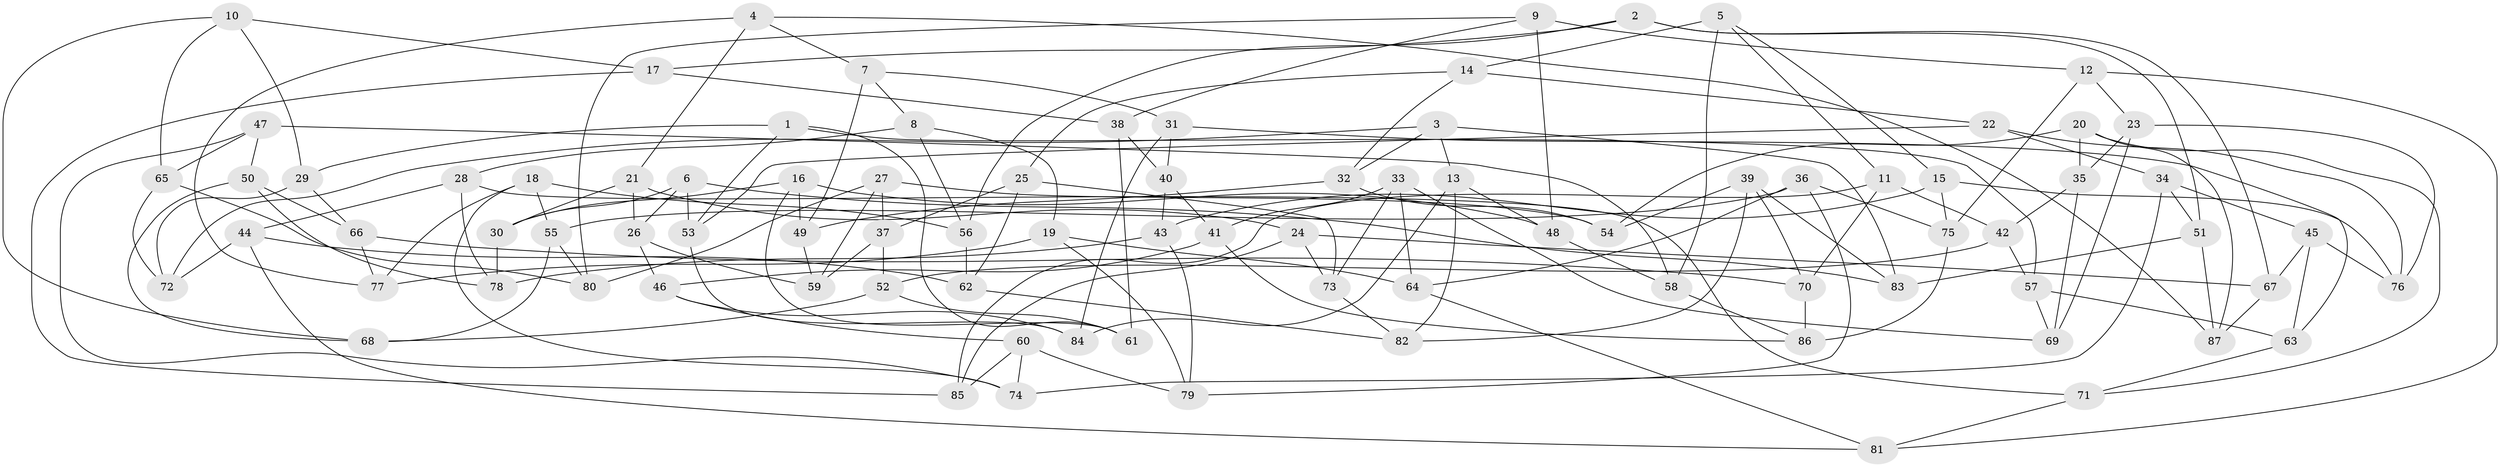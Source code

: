 // Generated by graph-tools (version 1.1) at 2025/57/03/09/25 04:57:40]
// undirected, 87 vertices, 174 edges
graph export_dot {
graph [start="1"]
  node [color=gray90,style=filled];
  1;
  2;
  3;
  4;
  5;
  6;
  7;
  8;
  9;
  10;
  11;
  12;
  13;
  14;
  15;
  16;
  17;
  18;
  19;
  20;
  21;
  22;
  23;
  24;
  25;
  26;
  27;
  28;
  29;
  30;
  31;
  32;
  33;
  34;
  35;
  36;
  37;
  38;
  39;
  40;
  41;
  42;
  43;
  44;
  45;
  46;
  47;
  48;
  49;
  50;
  51;
  52;
  53;
  54;
  55;
  56;
  57;
  58;
  59;
  60;
  61;
  62;
  63;
  64;
  65;
  66;
  67;
  68;
  69;
  70;
  71;
  72;
  73;
  74;
  75;
  76;
  77;
  78;
  79;
  80;
  81;
  82;
  83;
  84;
  85;
  86;
  87;
  1 -- 53;
  1 -- 57;
  1 -- 29;
  1 -- 61;
  2 -- 51;
  2 -- 67;
  2 -- 56;
  2 -- 17;
  3 -- 83;
  3 -- 72;
  3 -- 13;
  3 -- 32;
  4 -- 21;
  4 -- 87;
  4 -- 7;
  4 -- 77;
  5 -- 14;
  5 -- 58;
  5 -- 11;
  5 -- 15;
  6 -- 26;
  6 -- 30;
  6 -- 83;
  6 -- 53;
  7 -- 8;
  7 -- 49;
  7 -- 31;
  8 -- 28;
  8 -- 19;
  8 -- 56;
  9 -- 38;
  9 -- 80;
  9 -- 48;
  9 -- 12;
  10 -- 68;
  10 -- 17;
  10 -- 65;
  10 -- 29;
  11 -- 70;
  11 -- 42;
  11 -- 85;
  12 -- 75;
  12 -- 81;
  12 -- 23;
  13 -- 84;
  13 -- 82;
  13 -- 48;
  14 -- 25;
  14 -- 22;
  14 -- 32;
  15 -- 75;
  15 -- 43;
  15 -- 76;
  16 -- 49;
  16 -- 61;
  16 -- 30;
  16 -- 48;
  17 -- 38;
  17 -- 85;
  18 -- 77;
  18 -- 74;
  18 -- 55;
  18 -- 56;
  19 -- 64;
  19 -- 77;
  19 -- 79;
  20 -- 87;
  20 -- 54;
  20 -- 71;
  20 -- 35;
  21 -- 30;
  21 -- 26;
  21 -- 24;
  22 -- 53;
  22 -- 34;
  22 -- 76;
  23 -- 76;
  23 -- 69;
  23 -- 35;
  24 -- 85;
  24 -- 67;
  24 -- 73;
  25 -- 37;
  25 -- 73;
  25 -- 62;
  26 -- 46;
  26 -- 59;
  27 -- 37;
  27 -- 54;
  27 -- 80;
  27 -- 59;
  28 -- 71;
  28 -- 44;
  28 -- 78;
  29 -- 66;
  29 -- 72;
  30 -- 78;
  31 -- 63;
  31 -- 40;
  31 -- 84;
  32 -- 49;
  32 -- 54;
  33 -- 64;
  33 -- 69;
  33 -- 41;
  33 -- 73;
  34 -- 51;
  34 -- 45;
  34 -- 74;
  35 -- 42;
  35 -- 69;
  36 -- 75;
  36 -- 64;
  36 -- 55;
  36 -- 79;
  37 -- 52;
  37 -- 59;
  38 -- 61;
  38 -- 40;
  39 -- 70;
  39 -- 82;
  39 -- 83;
  39 -- 54;
  40 -- 41;
  40 -- 43;
  41 -- 46;
  41 -- 86;
  42 -- 52;
  42 -- 57;
  43 -- 79;
  43 -- 78;
  44 -- 62;
  44 -- 81;
  44 -- 72;
  45 -- 76;
  45 -- 67;
  45 -- 63;
  46 -- 60;
  46 -- 84;
  47 -- 58;
  47 -- 65;
  47 -- 74;
  47 -- 50;
  48 -- 58;
  49 -- 59;
  50 -- 66;
  50 -- 68;
  50 -- 78;
  51 -- 87;
  51 -- 83;
  52 -- 61;
  52 -- 68;
  53 -- 84;
  55 -- 80;
  55 -- 68;
  56 -- 62;
  57 -- 69;
  57 -- 63;
  58 -- 86;
  60 -- 79;
  60 -- 85;
  60 -- 74;
  62 -- 82;
  63 -- 71;
  64 -- 81;
  65 -- 72;
  65 -- 80;
  66 -- 77;
  66 -- 70;
  67 -- 87;
  70 -- 86;
  71 -- 81;
  73 -- 82;
  75 -- 86;
}
